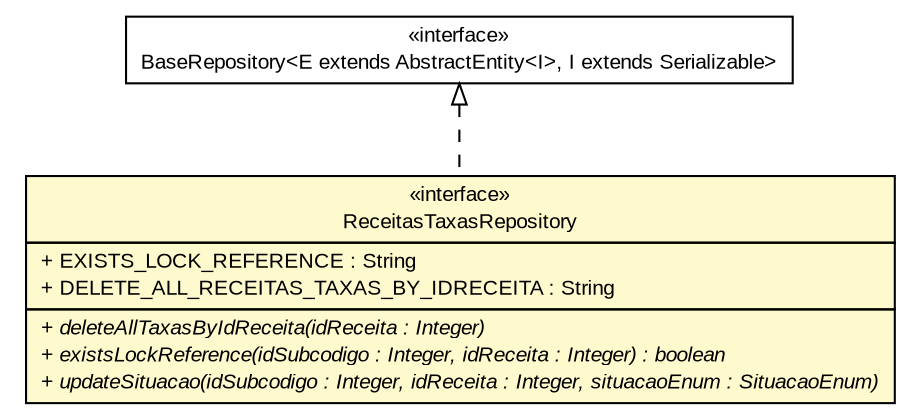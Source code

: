 #!/usr/local/bin/dot
#
# Class diagram 
# Generated by UMLGraph version R5_6 (http://www.umlgraph.org/)
#

digraph G {
	edge [fontname="arial",fontsize=10,labelfontname="arial",labelfontsize=10];
	node [fontname="arial",fontsize=10,shape=plaintext];
	nodesep=0.25;
	ranksep=0.5;
	// br.gov.to.sefaz.persistence.repository.BaseRepository<E extends br.gov.to.sefaz.persistence.entity.AbstractEntity<I>, I extends java.io.Serializable>
	c173413 [label=<<table title="br.gov.to.sefaz.persistence.repository.BaseRepository" border="0" cellborder="1" cellspacing="0" cellpadding="2" port="p" href="../../../../persistence/repository/BaseRepository.html">
		<tr><td><table border="0" cellspacing="0" cellpadding="1">
<tr><td align="center" balign="center"> &#171;interface&#187; </td></tr>
<tr><td align="center" balign="center"> BaseRepository&lt;E extends AbstractEntity&lt;I&gt;, I extends Serializable&gt; </td></tr>
		</table></td></tr>
		</table>>, URL="../../../../persistence/repository/BaseRepository.html", fontname="arial", fontcolor="black", fontsize=10.0];
	// br.gov.to.sefaz.arr.parametros.persistence.repository.ReceitasTaxasRepository
	c173759 [label=<<table title="br.gov.to.sefaz.arr.parametros.persistence.repository.ReceitasTaxasRepository" border="0" cellborder="1" cellspacing="0" cellpadding="2" port="p" bgcolor="lemonChiffon" href="./ReceitasTaxasRepository.html">
		<tr><td><table border="0" cellspacing="0" cellpadding="1">
<tr><td align="center" balign="center"> &#171;interface&#187; </td></tr>
<tr><td align="center" balign="center"> ReceitasTaxasRepository </td></tr>
		</table></td></tr>
		<tr><td><table border="0" cellspacing="0" cellpadding="1">
<tr><td align="left" balign="left"> + EXISTS_LOCK_REFERENCE : String </td></tr>
<tr><td align="left" balign="left"> + DELETE_ALL_RECEITAS_TAXAS_BY_IDRECEITA : String </td></tr>
		</table></td></tr>
		<tr><td><table border="0" cellspacing="0" cellpadding="1">
<tr><td align="left" balign="left"><font face="arial italic" point-size="10.0"> + deleteAllTaxasByIdReceita(idReceita : Integer) </font></td></tr>
<tr><td align="left" balign="left"><font face="arial italic" point-size="10.0"> + existsLockReference(idSubcodigo : Integer, idReceita : Integer) : boolean </font></td></tr>
<tr><td align="left" balign="left"><font face="arial italic" point-size="10.0"> + updateSituacao(idSubcodigo : Integer, idReceita : Integer, situacaoEnum : SituacaoEnum) </font></td></tr>
		</table></td></tr>
		</table>>, URL="./ReceitasTaxasRepository.html", fontname="arial", fontcolor="black", fontsize=10.0];
	//br.gov.to.sefaz.arr.parametros.persistence.repository.ReceitasTaxasRepository implements br.gov.to.sefaz.persistence.repository.BaseRepository<E extends br.gov.to.sefaz.persistence.entity.AbstractEntity<I>, I extends java.io.Serializable>
	c173413:p -> c173759:p [dir=back,arrowtail=empty,style=dashed];
}


